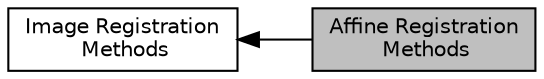digraph "Affine Registration Methods"
{
  edge [fontname="Helvetica",fontsize="10",labelfontname="Helvetica",labelfontsize="10"];
  node [fontname="Helvetica",fontsize="10",shape=box];
  rankdir=LR;
  Node1 [label="Affine Registration\l Methods",height=0.2,width=0.4,color="black", fillcolor="grey75", style="filled", fontcolor="black",tooltip=" "];
  Node2 [label="Image Registration\l Methods",height=0.2,width=0.4,color="black", fillcolor="white", style="filled",URL="$group__ImageRegistration.html",tooltip=" "];
  Node2->Node1 [shape=plaintext, dir="back", style="solid"];
}
